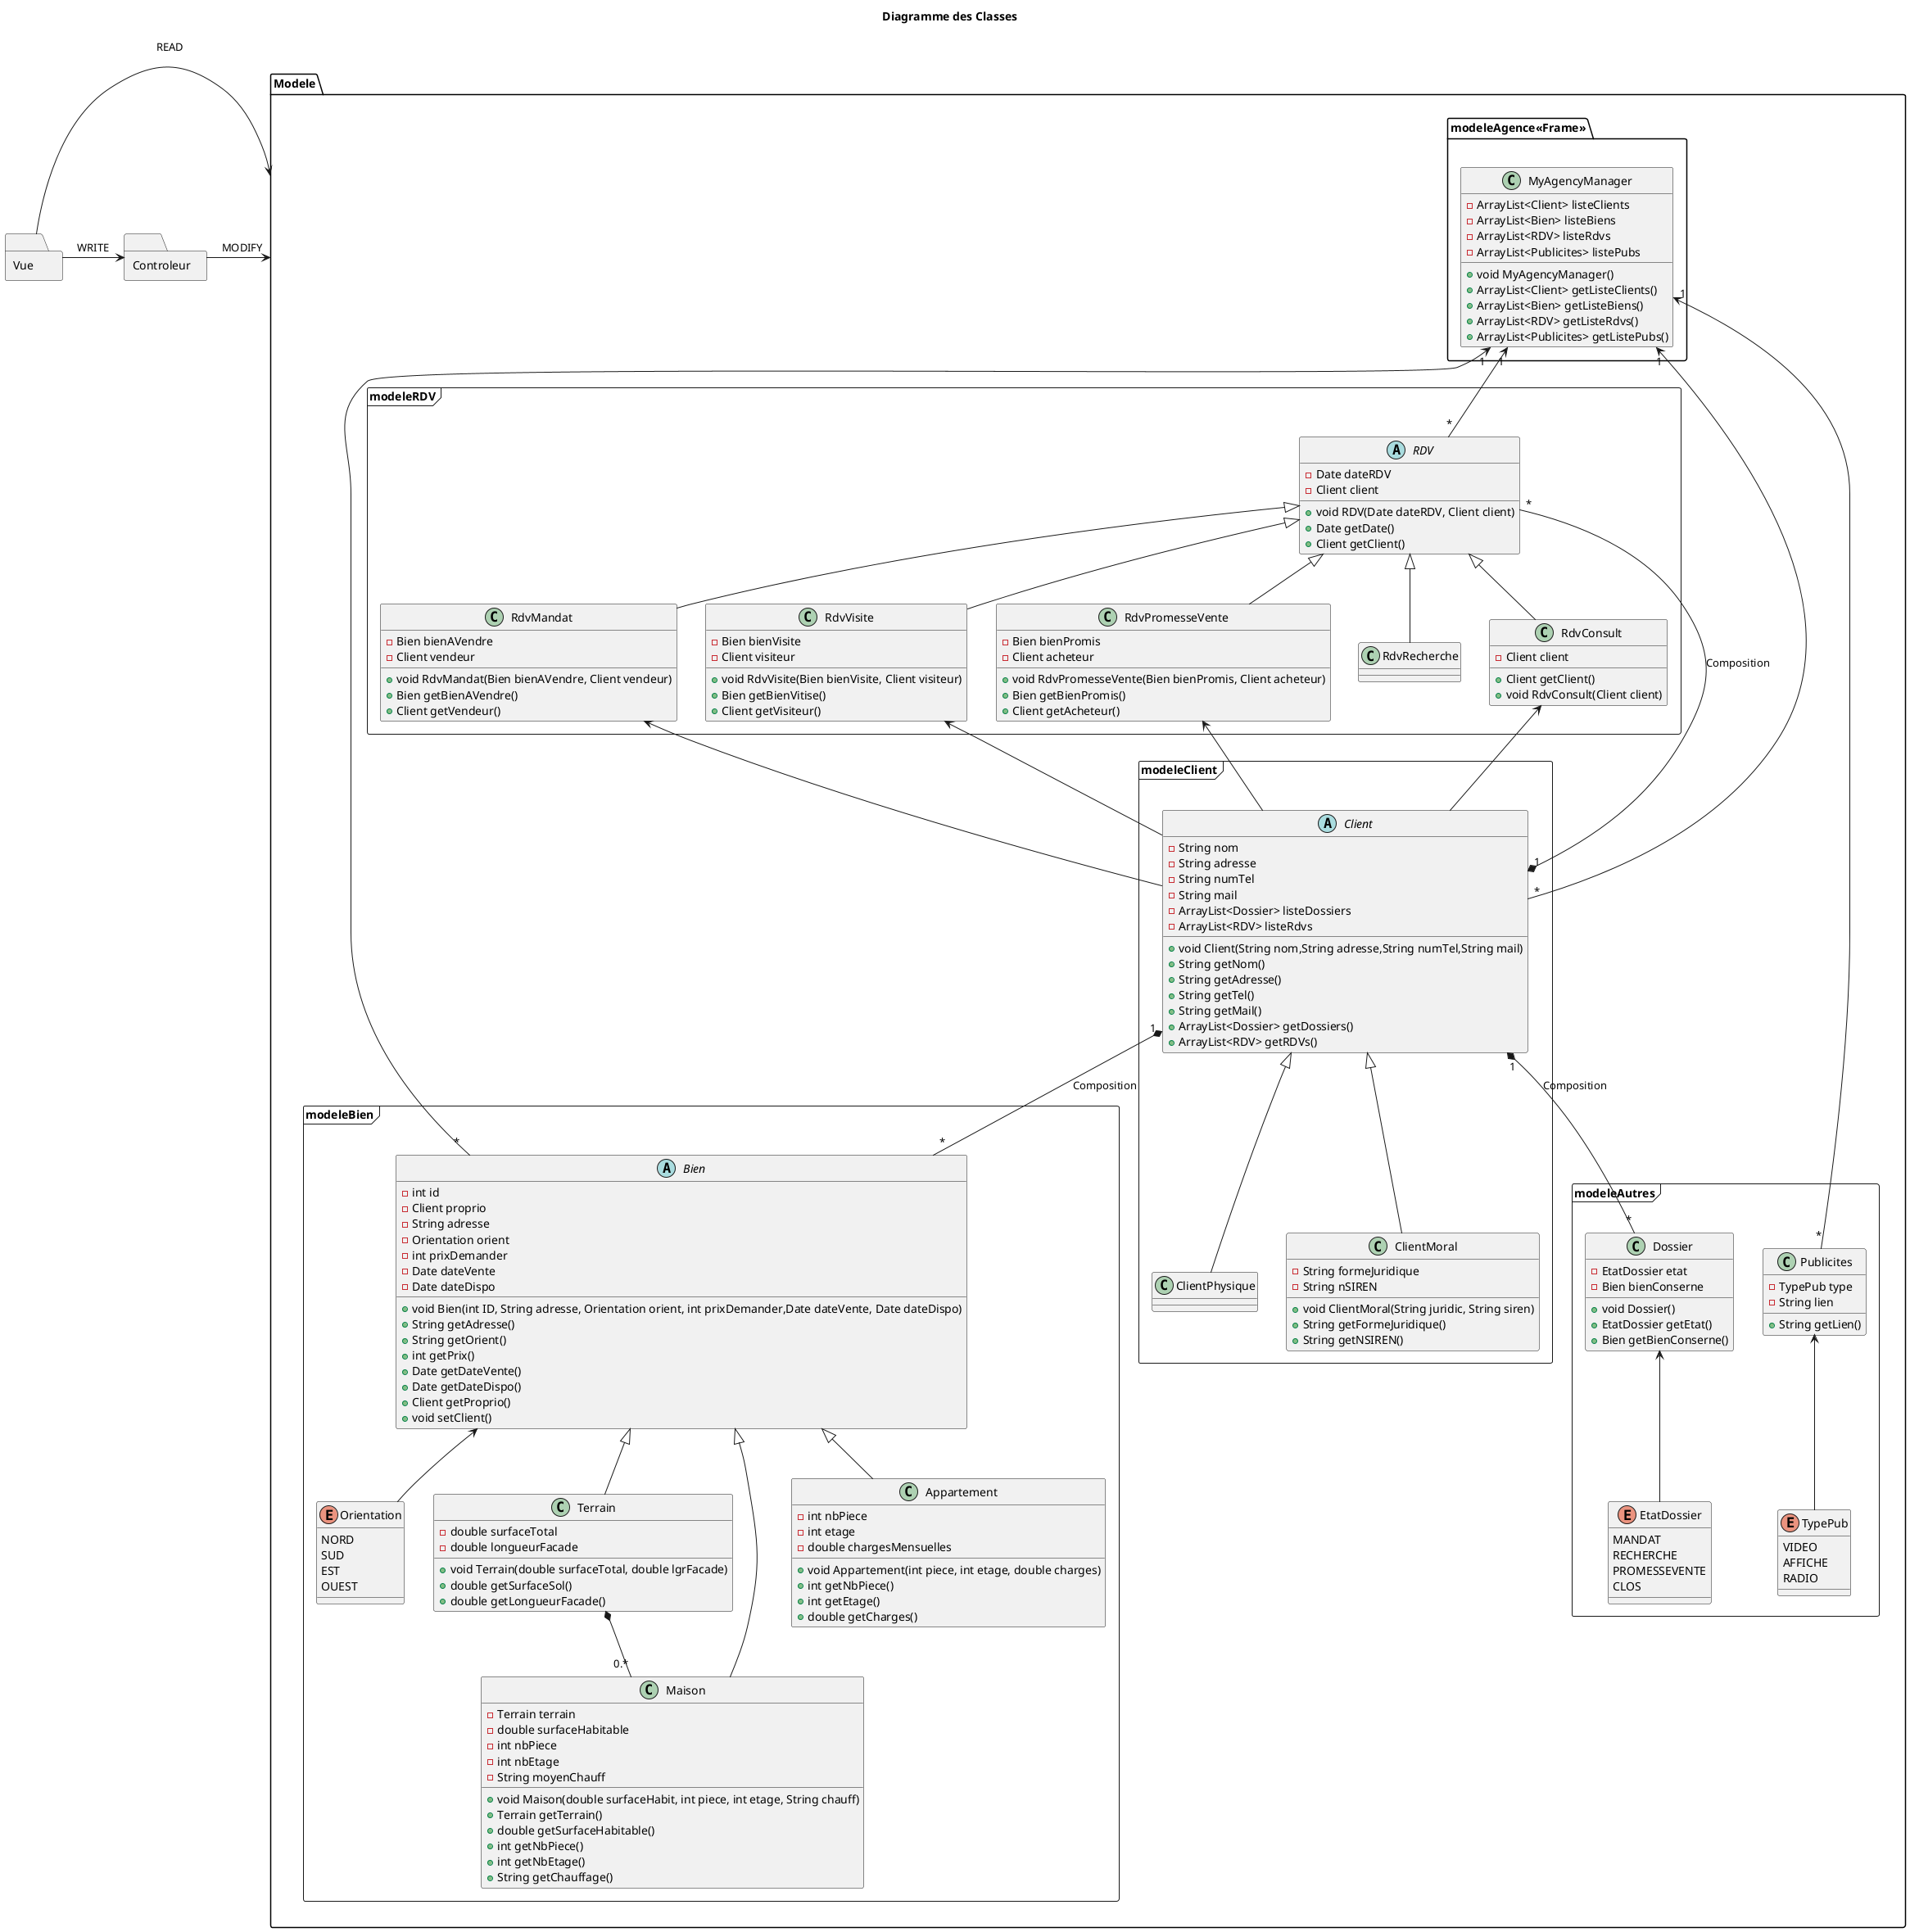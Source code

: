 @startuml

title Diagramme des Classes

package Modele <<Folder>> {

    package modeleAgence<<Frame>> {
        class MyAgencyManager {
          -ArrayList<Client> listeClients
          -ArrayList<Bien> listeBiens
          -ArrayList<RDV> listeRdvs
          -ArrayList<Publicites> listePubs
          +void MyAgencyManager()
          +ArrayList<Client> getListeClients()
          +ArrayList<Bien> getListeBiens()
		  +ArrayList<RDV> getListeRdvs()
		  +ArrayList<Publicites> getListePubs()
        }
    }
    package modeleClient <<Frame>> {
        abstract Client {
          -String nom
          -String adresse
          -String numTel
          -String mail
          -ArrayList<Dossier> listeDossiers
          -ArrayList<RDV> listeRdvs
          +void Client(String nom,String adresse,String numTel,String mail)
          +String getNom()
          +String getAdresse()
          +String getTel()
          +String getMail()
          +ArrayList<Dossier> getDossiers()
          +ArrayList<RDV> getRDVs()
        }
        class ClientPhysique extends Client{
        }
    
        class ClientMoral extends Client{
        -String formeJuridique
        -String nSIREN
        +void ClientMoral(String juridic, String siren)
        +String getFormeJuridique()
        +String getNSIREN()
        }
    }

    package modeleBien <<Frame>> {
        enum Orientation{
            NORD
            SUD
            EST
            OUEST
         }
        abstract Bien {
            -int id
            -Client proprio
            -String adresse
            -Orientation orient
            -int prixDemander
            -Date dateVente
            -Date dateDispo
            +void Bien(int ID, String adresse, Orientation orient, int prixDemander,Date dateVente, Date dateDispo) 
            +String getAdresse()
            +String getOrient()
            +int getPrix()
            +Date getDateVente()
            +Date getDateDispo()
            +Client getProprio()
            +void setClient()
        }
        class Terrain extends Bien{
            -double surfaceTotal
            -double longueurFacade
            +void Terrain(double surfaceTotal, double lgrFacade)
            +double getSurfaceSol()
            +double getLongueurFacade()
        }
        class Maison extends Bien{
            -Terrain terrain
            -double surfaceHabitable
            -int nbPiece
            -int nbEtage
            -String moyenChauff
            +void Maison(double surfaceHabit, int piece, int etage, String chauff)
            +Terrain getTerrain()
            +double getSurfaceHabitable()
            +int getNbPiece()
            +int getNbEtage()
            +String getChauffage()
        }
        class Appartement extends Bien{
            -int nbPiece
            -int etage
            -double chargesMensuelles
            +void Appartement(int piece, int etage, double charges)
            +int getNbPiece()
            +int getEtage()
            +double getCharges()
        }
        Terrain  *-- "0.*" Maison
    }

    package modeleRDV <<Frame>> {
        abstract RDV{
            -Date dateRDV
            -Client client
            +void RDV(Date dateRDV, Client client)
            +Date getDate()
            +Client getClient()
        }

        class RdvMandat extends RDV{
            -Bien bienAVendre
            -Client vendeur
            +void RdvMandat(Bien bienAVendre, Client vendeur)
            +Bien getBienAVendre()
            +Client getVendeur()
        }

        class RdvVisite extends RDV{
            -Bien bienVisite
            -Client visiteur
            +void RdvVisite(Bien bienVisite, Client visiteur)
            +Bien getBienVitise()
            +Client getVisiteur()
        }

        class RdvPromesseVente extends RDV{
            -Bien bienPromis
            -Client acheteur
            +void RdvPromesseVente(Bien bienPromis, Client acheteur)
            +Bien getBienPromis()
            +Client getAcheteur()
        }

        class RdvRecherche extends RDV{
        }

        class RdvConsult extends RDV{
            -Client client
            +Client getClient()
            +void RdvConsult(Client client)

        }
    }

    package modeleAutres <<Frame>> {
	
		enum TypePub{
		  VIDEO
		  AFFICHE
		  RADIO
		}
        class Publicites{
          -TypePub type
          -String lien
          +String getLien()
        }
		
		enum EtatDossier{
		  MANDAT
		  RECHERCHE
		  PROMESSEVENTE
		  CLOS
		}
		class Dossier{
			-EtatDossier etat
			-Bien bienConserne
			+void Dossier()
			+EtatDossier getEtat()
			+Bien getBienConserne()
		}
    }
    
    MyAgencyManager "1" <-- "*" Client
    MyAgencyManager "1" <-- "*" Bien
    MyAgencyManager "1" <-- "*" RDV
    MyAgencyManager "1" <-- "*" Publicites
    
    RdvMandat  <--  Client
    RdvVisite  <--  Client
    RdvPromesseVente  <--  Client
    RdvConsult  <--  Client
	
	Bien <-- Orientation
	Dossier <-- EtatDossier
	Publicites <-- TypePub
}

Client "1" *-- "*" Bien: Composition
Client "1" *-- "*" RDV: Composition
Client "1" *-- "*" Dossier: Composition

package Vue <<Folder>> {
}

package Controleur <<Folder>> {
}

Vue -> Modele : READ
Vue -> Controleur : WRITE
Controleur -> Modele : MODIFY


@enduml
